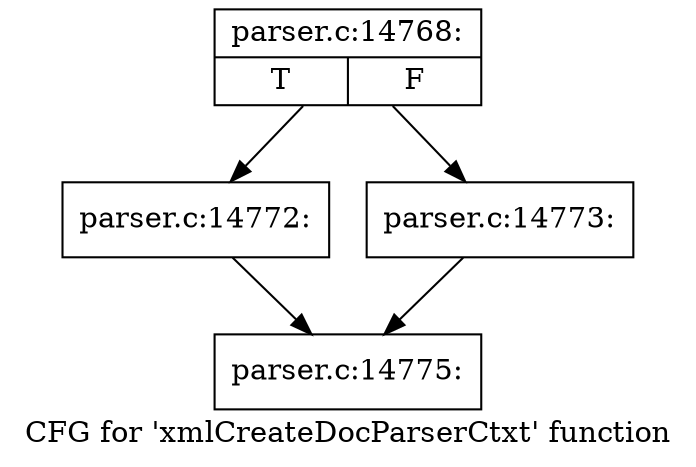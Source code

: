 digraph "CFG for 'xmlCreateDocParserCtxt' function" {
	label="CFG for 'xmlCreateDocParserCtxt' function";

	Node0x5f6c8a0 [shape=record,label="{parser.c:14768:|{<s0>T|<s1>F}}"];
	Node0x5f6c8a0 -> Node0x5f6c5b0;
	Node0x5f6c8a0 -> Node0x5f6c600;
	Node0x5f6c5b0 [shape=record,label="{parser.c:14772:}"];
	Node0x5f6c5b0 -> Node0x5f6ca10;
	Node0x5f6c600 [shape=record,label="{parser.c:14773:}"];
	Node0x5f6c600 -> Node0x5f6ca10;
	Node0x5f6ca10 [shape=record,label="{parser.c:14775:}"];
}
